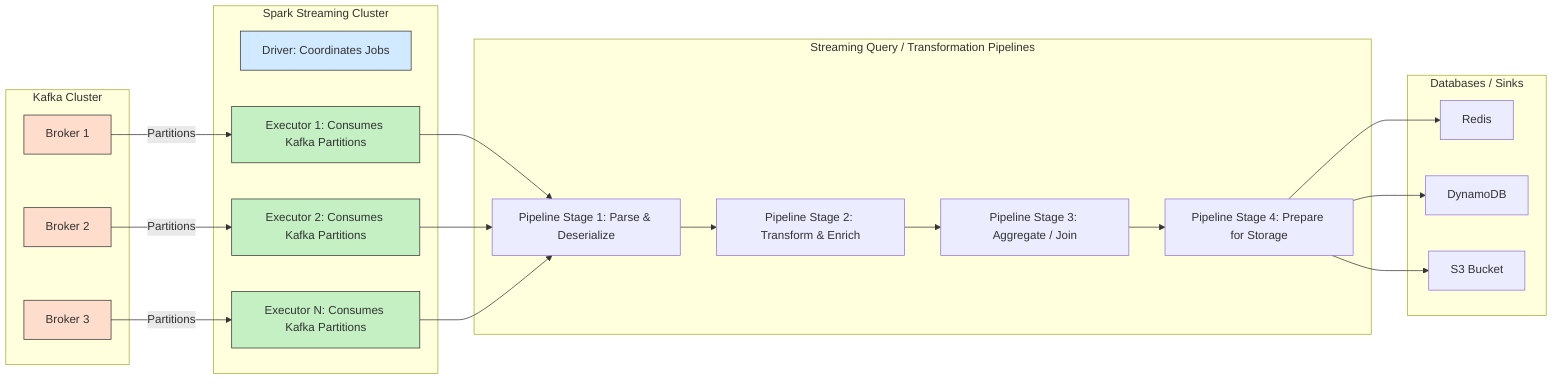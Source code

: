 flowchart LR
    %% Kafka Cluster
    subgraph Kafka[Kafka Cluster]
        B1[Broker 1]:::broker
        B2[Broker 2]:::broker
        B3[Broker 3]:::broker
    end

    %% Spark Streaming Cluster
    subgraph Spark[Spark Streaming Cluster]
        D[Driver: Coordinates Jobs]:::driver
        E1[Executor 1: Consumes Kafka Partitions]:::executor
        E2[Executor 2: Consumes Kafka Partitions]:::executor
        E3[Executor N: Consumes Kafka Partitions]:::executor
    end

    %% Processing Pipelines
    subgraph Pipelines[Streaming Query / Transformation Pipelines]
        P1[Pipeline Stage 1: Parse & Deserialize]
        P2[Pipeline Stage 2: Transform & Enrich]
        P3[Pipeline Stage 3: Aggregate / Join]
        P4[Pipeline Stage 4: Prepare for Storage]
    end

    %% Storage / Sinks
    subgraph Storage[Databases / Sinks]
        R[Redis]
        DDB[DynamoDB]
        S3[S3 Bucket]
    end

    %% Query Flow
    B1 -->|Partitions| E1
    B2 -->|Partitions| E2
    B3 -->|Partitions| E3

    E1 --> P1
    E2 --> P1
    E3 --> P1

    P1 --> P2 --> P3 --> P4

    P4 --> R
    P4 --> DDB
    P4 --> S3

    %% Styling
    classDef broker fill:#ffddcc,stroke:#333,stroke-width:1px;
    classDef driver fill:#d1eaff,stroke:#333,stroke-width:1px;
    classDef executor fill:#c4f0c4,stroke:#333,stroke-width:1px;